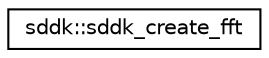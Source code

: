 digraph "Graphical Class Hierarchy"
{
 // INTERACTIVE_SVG=YES
  edge [fontname="Helvetica",fontsize="10",labelfontname="Helvetica",labelfontsize="10"];
  node [fontname="Helvetica",fontsize="10",shape=record];
  rankdir="LR";
  Node1 [label="sddk::sddk_create_fft",height=0.2,width=0.4,color="black", fillcolor="white", style="filled",URL="$interfacesddk_1_1sddk__create__fft.html"];
}
